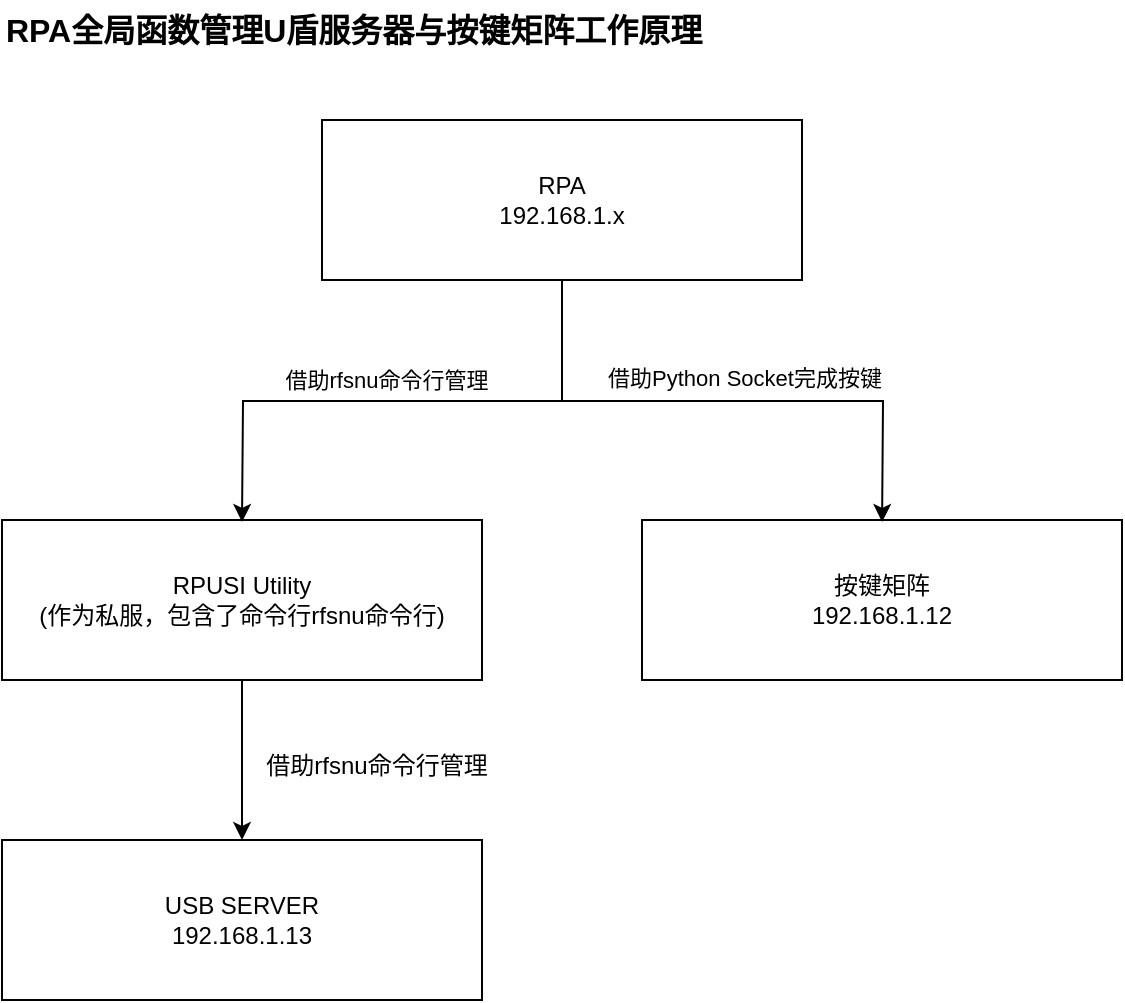 <mxfile version="21.6.8" type="github" pages="3">
  <diagram name="0001" id="y2zCg2tqc-IcQTNm7M6H">
    <mxGraphModel dx="1339" dy="606" grid="1" gridSize="10" guides="1" tooltips="1" connect="1" arrows="1" fold="1" page="1" pageScale="1" pageWidth="1169" pageHeight="827" math="0" shadow="0">
      <root>
        <mxCell id="sdHGfgtrLrPXHbDimJ2l-0" />
        <mxCell id="sdHGfgtrLrPXHbDimJ2l-1" parent="sdHGfgtrLrPXHbDimJ2l-0" />
        <mxCell id="sdHGfgtrLrPXHbDimJ2l-57" value="&lt;b style=&quot;font-size: 16px;&quot;&gt;RPA全局函数管理U盾服务器与按键矩阵工作原理&lt;/b&gt;" style="text;html=1;align=left;verticalAlign=middle;resizable=0;points=[];autosize=1;strokeColor=none;fillColor=none;fontSize=16;rounded=0;labelBackgroundColor=none;" parent="sdHGfgtrLrPXHbDimJ2l-1" vertex="1">
          <mxGeometry x="80" y="20" width="370" height="30" as="geometry" />
        </mxCell>
        <mxCell id="j3NfLktUV9PSBxsToWwP-1" value="" style="edgeStyle=orthogonalEdgeStyle;rounded=0;orthogonalLoop=1;jettySize=auto;html=1;" edge="1" parent="sdHGfgtrLrPXHbDimJ2l-1" source="XszwH73IWbjCUJtmpfXL-0" target="j3NfLktUV9PSBxsToWwP-0">
          <mxGeometry relative="1" as="geometry" />
        </mxCell>
        <mxCell id="XszwH73IWbjCUJtmpfXL-0" value="RPUSI Utility&lt;br&gt;(作为私服，包含了命令行rfsnu命令行)" style="rounded=0;whiteSpace=wrap;html=1;" parent="sdHGfgtrLrPXHbDimJ2l-1" vertex="1">
          <mxGeometry x="80" y="280" width="240" height="80" as="geometry" />
        </mxCell>
        <mxCell id="XszwH73IWbjCUJtmpfXL-1" value="按键矩阵&lt;br&gt;192.168.1.12" style="rounded=0;whiteSpace=wrap;html=1;" parent="sdHGfgtrLrPXHbDimJ2l-1" vertex="1">
          <mxGeometry x="400" y="280" width="240" height="80" as="geometry" />
        </mxCell>
        <mxCell id="XszwH73IWbjCUJtmpfXL-12" value="" style="edgeStyle=orthogonalEdgeStyle;rounded=0;orthogonalLoop=1;jettySize=auto;html=1;exitX=0.5;exitY=1;exitDx=0;exitDy=0;" parent="sdHGfgtrLrPXHbDimJ2l-1" source="XszwH73IWbjCUJtmpfXL-2" edge="1">
          <mxGeometry relative="1" as="geometry">
            <mxPoint x="200" y="281" as="targetPoint" />
          </mxGeometry>
        </mxCell>
        <mxCell id="XszwH73IWbjCUJtmpfXL-66" value="借助rfsnu命令行管理" style="edgeLabel;html=1;align=center;verticalAlign=middle;resizable=0;points=[];" parent="XszwH73IWbjCUJtmpfXL-12" vertex="1" connectable="0">
          <mxGeometry x="0.059" relative="1" as="geometry">
            <mxPoint y="-11" as="offset" />
          </mxGeometry>
        </mxCell>
        <mxCell id="XszwH73IWbjCUJtmpfXL-22" value="" style="edgeStyle=orthogonalEdgeStyle;rounded=0;orthogonalLoop=1;jettySize=auto;html=1;exitX=0.5;exitY=1;exitDx=0;exitDy=0;strokeColor=#000000;" parent="sdHGfgtrLrPXHbDimJ2l-1" source="XszwH73IWbjCUJtmpfXL-2" edge="1">
          <mxGeometry relative="1" as="geometry">
            <mxPoint x="520.04" y="281" as="targetPoint" />
          </mxGeometry>
        </mxCell>
        <mxCell id="XszwH73IWbjCUJtmpfXL-65" value="借助Python Socket完成按键" style="edgeLabel;html=1;align=center;verticalAlign=middle;resizable=0;points=[];" parent="XszwH73IWbjCUJtmpfXL-22" vertex="1" connectable="0">
          <mxGeometry x="-0.08" y="-2" relative="1" as="geometry">
            <mxPoint x="22" y="-14" as="offset" />
          </mxGeometry>
        </mxCell>
        <mxCell id="XszwH73IWbjCUJtmpfXL-2" value="RPA&lt;br&gt;192.168.1.x" style="rounded=0;whiteSpace=wrap;html=1;" parent="sdHGfgtrLrPXHbDimJ2l-1" vertex="1">
          <mxGeometry x="240" y="80" width="240" height="80" as="geometry" />
        </mxCell>
        <mxCell id="j3NfLktUV9PSBxsToWwP-0" value="USB SERVER&lt;br&gt;192.168.1.13" style="rounded=0;whiteSpace=wrap;html=1;" vertex="1" parent="sdHGfgtrLrPXHbDimJ2l-1">
          <mxGeometry x="80" y="440" width="240" height="80" as="geometry" />
        </mxCell>
        <mxCell id="VvmvJke4Juu_4SZehkci-0" value="借助rfsnu命令行管理" style="text;html=1;align=center;verticalAlign=middle;resizable=0;points=[];autosize=1;strokeColor=none;fillColor=none;" vertex="1" parent="sdHGfgtrLrPXHbDimJ2l-1">
          <mxGeometry x="202" y="388" width="130" height="30" as="geometry" />
        </mxCell>
      </root>
    </mxGraphModel>
  </diagram>
  <diagram name="0002" id="1B6HJ8A9Ntk-iKepa36_">
    <mxGraphModel dx="1116" dy="505" grid="1" gridSize="10" guides="1" tooltips="1" connect="1" arrows="1" fold="1" page="1" pageScale="1" pageWidth="1169" pageHeight="827" math="0" shadow="0">
      <root>
        <mxCell id="aizAFdCAIHgT3mpszPbv-0" />
        <mxCell id="aizAFdCAIHgT3mpszPbv-1" parent="aizAFdCAIHgT3mpszPbv-0" />
        <mxCell id="aizAFdCAIHgT3mpszPbv-2" value="&lt;b style=&quot;font-size: 16px;&quot;&gt;U盾安全管控平台管理USB服务器与按键矩阵工作原理&lt;/b&gt;" style="text;html=1;align=left;verticalAlign=middle;resizable=0;points=[];autosize=1;strokeColor=none;fillColor=none;fontSize=16;rounded=0;labelBackgroundColor=none;" vertex="1" parent="aizAFdCAIHgT3mpszPbv-1">
          <mxGeometry x="80" y="20" width="400" height="30" as="geometry" />
        </mxCell>
        <mxCell id="eona6AYY2jx1QvUv0gLW-3" value="" style="edgeStyle=orthogonalEdgeStyle;rounded=0;orthogonalLoop=1;jettySize=auto;html=1;" edge="1" parent="aizAFdCAIHgT3mpszPbv-1" source="aizAFdCAIHgT3mpszPbv-9" target="eona6AYY2jx1QvUv0gLW-2">
          <mxGeometry relative="1" as="geometry" />
        </mxCell>
        <mxCell id="aizAFdCAIHgT3mpszPbv-9" value="RPUSI&amp;nbsp;Utility Client&lt;br&gt;192.168.1.x" style="rounded=0;whiteSpace=wrap;html=1;" vertex="1" parent="aizAFdCAIHgT3mpszPbv-1">
          <mxGeometry x="240" y="80" width="240" height="80" as="geometry" />
        </mxCell>
        <mxCell id="eona6AYY2jx1QvUv0gLW-5" value="" style="edgeStyle=orthogonalEdgeStyle;rounded=0;orthogonalLoop=1;jettySize=auto;html=1;" edge="1" parent="aizAFdCAIHgT3mpszPbv-1" source="eona6AYY2jx1QvUv0gLW-2" target="eona6AYY2jx1QvUv0gLW-4">
          <mxGeometry relative="1" as="geometry" />
        </mxCell>
        <mxCell id="eona6AYY2jx1QvUv0gLW-10" value="借助rfsnu命令行管理" style="edgeLabel;html=1;align=center;verticalAlign=middle;resizable=0;points=[];" vertex="1" connectable="0" parent="eona6AYY2jx1QvUv0gLW-5">
          <mxGeometry x="0.176" relative="1" as="geometry">
            <mxPoint x="11" y="-13" as="offset" />
          </mxGeometry>
        </mxCell>
        <mxCell id="eona6AYY2jx1QvUv0gLW-7" value="" style="edgeStyle=orthogonalEdgeStyle;rounded=0;orthogonalLoop=1;jettySize=auto;html=1;" edge="1" parent="aizAFdCAIHgT3mpszPbv-1" source="eona6AYY2jx1QvUv0gLW-2" target="eona6AYY2jx1QvUv0gLW-6">
          <mxGeometry relative="1" as="geometry" />
        </mxCell>
        <mxCell id="eona6AYY2jx1QvUv0gLW-12" value="Socket" style="edgeLabel;html=1;align=center;verticalAlign=middle;resizable=0;points=[];" vertex="1" connectable="0" parent="eona6AYY2jx1QvUv0gLW-7">
          <mxGeometry x="0.017" y="2" relative="1" as="geometry">
            <mxPoint x="7" y="-11" as="offset" />
          </mxGeometry>
        </mxCell>
        <mxCell id="eona6AYY2jx1QvUv0gLW-2" value="RPUSI&amp;nbsp;USB Manager System&lt;br&gt;192.168.1.14" style="rounded=0;whiteSpace=wrap;html=1;" vertex="1" parent="aizAFdCAIHgT3mpszPbv-1">
          <mxGeometry x="240" y="221" width="240" height="80" as="geometry" />
        </mxCell>
        <mxCell id="eona6AYY2jx1QvUv0gLW-9" value="" style="edgeStyle=orthogonalEdgeStyle;rounded=0;orthogonalLoop=1;jettySize=auto;html=1;" edge="1" parent="aizAFdCAIHgT3mpszPbv-1" source="eona6AYY2jx1QvUv0gLW-4" target="eona6AYY2jx1QvUv0gLW-8">
          <mxGeometry relative="1" as="geometry" />
        </mxCell>
        <mxCell id="eona6AYY2jx1QvUv0gLW-4" value="RPUSI Utility&lt;br style=&quot;border-color: var(--border-color);&quot;&gt;(作为私服，包含了命令行rfsnu命令行)" style="rounded=0;whiteSpace=wrap;html=1;" vertex="1" parent="aizAFdCAIHgT3mpszPbv-1">
          <mxGeometry x="80" y="399" width="240" height="80" as="geometry" />
        </mxCell>
        <mxCell id="eona6AYY2jx1QvUv0gLW-6" value="按键矩阵&lt;br style=&quot;border-color: var(--border-color);&quot;&gt;192.168.1.12" style="rounded=0;whiteSpace=wrap;html=1;" vertex="1" parent="aizAFdCAIHgT3mpszPbv-1">
          <mxGeometry x="401" y="399" width="240" height="80" as="geometry" />
        </mxCell>
        <mxCell id="eona6AYY2jx1QvUv0gLW-8" value="USB SERVER&lt;br style=&quot;border-color: var(--border-color);&quot;&gt;192.168.1.13" style="rounded=0;whiteSpace=wrap;html=1;" vertex="1" parent="aizAFdCAIHgT3mpszPbv-1">
          <mxGeometry x="80" y="545" width="240" height="80" as="geometry" />
        </mxCell>
        <mxCell id="PMnGz-r5nmb8NvjvHNO3-0" value="借助rfsnu命令行管理" style="text;html=1;align=center;verticalAlign=middle;resizable=0;points=[];autosize=1;strokeColor=none;fillColor=none;" vertex="1" parent="aizAFdCAIHgT3mpszPbv-1">
          <mxGeometry x="210" y="500" width="130" height="30" as="geometry" />
        </mxCell>
      </root>
    </mxGraphModel>
  </diagram>
  <diagram name="0003" id="LIyJhQ4XC5K2nk2e5Q6-">
    <mxGraphModel dx="1116" dy="505" grid="1" gridSize="10" guides="1" tooltips="1" connect="1" arrows="1" fold="1" page="1" pageScale="1" pageWidth="1169" pageHeight="827" math="0" shadow="0">
      <root>
        <mxCell id="5D9uMLQtcs8bq2lD23kI-0" />
        <mxCell id="5D9uMLQtcs8bq2lD23kI-1" parent="5D9uMLQtcs8bq2lD23kI-0" />
        <mxCell id="5D9uMLQtcs8bq2lD23kI-2" value="&lt;b style=&quot;font-size: 16px;&quot;&gt;眉山U盾集中管理人与RPA管理USB服务器与按键矩阵工作原理&lt;/b&gt;" style="text;html=1;align=left;verticalAlign=middle;resizable=0;points=[];autosize=1;strokeColor=none;fillColor=none;fontSize=16;rounded=0;labelBackgroundColor=none;" vertex="1" parent="5D9uMLQtcs8bq2lD23kI-1">
          <mxGeometry x="80" y="20" width="470" height="30" as="geometry" />
        </mxCell>
        <mxCell id="5D9uMLQtcs8bq2lD23kI-3" value="" style="edgeStyle=orthogonalEdgeStyle;rounded=0;orthogonalLoop=1;jettySize=auto;html=1;" edge="1" parent="5D9uMLQtcs8bq2lD23kI-1" source="5D9uMLQtcs8bq2lD23kI-4" target="5D9uMLQtcs8bq2lD23kI-9">
          <mxGeometry relative="1" as="geometry" />
        </mxCell>
        <mxCell id="5D9uMLQtcs8bq2lD23kI-4" value="RPUSI&amp;nbsp;Utility Client&lt;br&gt;192.168.1.x" style="rounded=0;whiteSpace=wrap;html=1;" vertex="1" parent="5D9uMLQtcs8bq2lD23kI-1">
          <mxGeometry x="399" y="80" width="240" height="80" as="geometry" />
        </mxCell>
        <mxCell id="5D9uMLQtcs8bq2lD23kI-5" value="" style="edgeStyle=orthogonalEdgeStyle;rounded=0;orthogonalLoop=1;jettySize=auto;html=1;" edge="1" parent="5D9uMLQtcs8bq2lD23kI-1" source="5D9uMLQtcs8bq2lD23kI-9" target="5D9uMLQtcs8bq2lD23kI-11">
          <mxGeometry relative="1" as="geometry" />
        </mxCell>
        <mxCell id="5D9uMLQtcs8bq2lD23kI-6" value="借助rfsnu命令行管理" style="edgeLabel;html=1;align=center;verticalAlign=middle;resizable=0;points=[];" vertex="1" connectable="0" parent="5D9uMLQtcs8bq2lD23kI-5">
          <mxGeometry x="0.176" relative="1" as="geometry">
            <mxPoint x="-53" y="-13" as="offset" />
          </mxGeometry>
        </mxCell>
        <mxCell id="sIKqFnFMS_hIG7DQ3vHO-5" value="" style="edgeStyle=orthogonalEdgeStyle;rounded=0;orthogonalLoop=1;jettySize=auto;html=1;" edge="1" parent="5D9uMLQtcs8bq2lD23kI-1" source="5D9uMLQtcs8bq2lD23kI-9">
          <mxGeometry relative="1" as="geometry">
            <mxPoint x="779" y="261" as="targetPoint" />
          </mxGeometry>
        </mxCell>
        <mxCell id="5D9uMLQtcs8bq2lD23kI-9" value="RPUSI&amp;nbsp;USB Manager System&lt;br&gt;192.168.1.14" style="rounded=0;whiteSpace=wrap;html=1;" vertex="1" parent="5D9uMLQtcs8bq2lD23kI-1">
          <mxGeometry x="399" y="221" width="240" height="80" as="geometry" />
        </mxCell>
        <mxCell id="5D9uMLQtcs8bq2lD23kI-10" value="" style="edgeStyle=orthogonalEdgeStyle;rounded=0;orthogonalLoop=1;jettySize=auto;html=1;" edge="1" parent="5D9uMLQtcs8bq2lD23kI-1" source="5D9uMLQtcs8bq2lD23kI-11" target="5D9uMLQtcs8bq2lD23kI-13">
          <mxGeometry relative="1" as="geometry" />
        </mxCell>
        <mxCell id="5D9uMLQtcs8bq2lD23kI-11" value="RPUSI Utility&lt;br style=&quot;border-color: var(--border-color);&quot;&gt;(作为私服，包含了命令行rfsnu命令行)" style="rounded=0;whiteSpace=wrap;html=1;" vertex="1" parent="5D9uMLQtcs8bq2lD23kI-1">
          <mxGeometry x="80" y="399" width="560" height="80" as="geometry" />
        </mxCell>
        <mxCell id="5D9uMLQtcs8bq2lD23kI-13" value="USB SERVER&lt;br style=&quot;border-color: var(--border-color);&quot;&gt;192.168.1.13" style="rounded=0;whiteSpace=wrap;html=1;" vertex="1" parent="5D9uMLQtcs8bq2lD23kI-1">
          <mxGeometry x="240" y="545" width="240" height="80" as="geometry" />
        </mxCell>
        <mxCell id="5D9uMLQtcs8bq2lD23kI-14" value="借助rfsnu命令行管理" style="text;html=1;align=center;verticalAlign=middle;resizable=0;points=[];autosize=1;strokeColor=none;fillColor=none;" vertex="1" parent="5D9uMLQtcs8bq2lD23kI-1">
          <mxGeometry x="218" y="500" width="130" height="30" as="geometry" />
        </mxCell>
        <mxCell id="sIKqFnFMS_hIG7DQ3vHO-2" value="" style="edgeStyle=orthogonalEdgeStyle;rounded=0;orthogonalLoop=1;jettySize=auto;html=1;" edge="1" parent="5D9uMLQtcs8bq2lD23kI-1" source="sIKqFnFMS_hIG7DQ3vHO-0" target="5D9uMLQtcs8bq2lD23kI-11">
          <mxGeometry relative="1" as="geometry" />
        </mxCell>
        <mxCell id="sIKqFnFMS_hIG7DQ3vHO-0" value="i-Search RPA" style="rounded=0;whiteSpace=wrap;html=1;" vertex="1" parent="5D9uMLQtcs8bq2lD23kI-1">
          <mxGeometry x="79" y="221" width="240" height="80" as="geometry" />
        </mxCell>
        <mxCell id="sIKqFnFMS_hIG7DQ3vHO-3" value="mysql" style="shape=cylinder3;whiteSpace=wrap;html=1;boundedLbl=1;backgroundOutline=1;size=15;" vertex="1" parent="5D9uMLQtcs8bq2lD23kI-1">
          <mxGeometry x="780" y="221" width="60" height="80" as="geometry" />
        </mxCell>
        <mxCell id="sIKqFnFMS_hIG7DQ3vHO-6" value="管理相关信息" style="text;html=1;align=center;verticalAlign=middle;resizable=0;points=[];autosize=1;strokeColor=none;fillColor=none;" vertex="1" parent="5D9uMLQtcs8bq2lD23kI-1">
          <mxGeometry x="658" y="228" width="100" height="30" as="geometry" />
        </mxCell>
      </root>
    </mxGraphModel>
  </diagram>
</mxfile>
